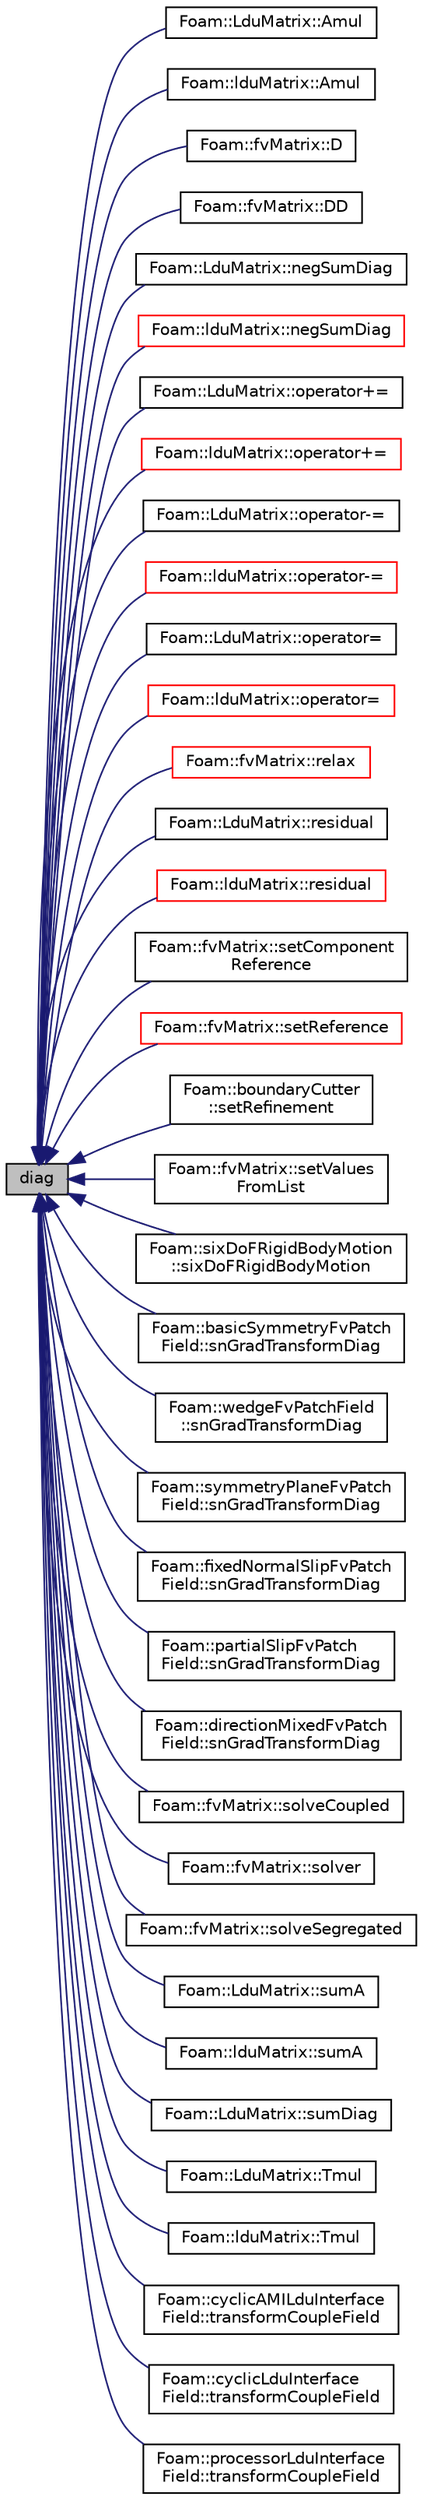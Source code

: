 digraph "diag"
{
  bgcolor="transparent";
  edge [fontname="Helvetica",fontsize="10",labelfontname="Helvetica",labelfontsize="10"];
  node [fontname="Helvetica",fontsize="10",shape=record];
  rankdir="LR";
  Node1 [label="diag",height=0.2,width=0.4,color="black", fillcolor="grey75", style="filled", fontcolor="black"];
  Node1 -> Node2 [dir="back",color="midnightblue",fontsize="10",style="solid",fontname="Helvetica"];
  Node2 [label="Foam::LduMatrix::Amul",height=0.2,width=0.4,color="black",URL="$a01283.html#a81dd19c1a558205dfb82faab2a2753c0",tooltip="Matrix multiplication. "];
  Node1 -> Node3 [dir="back",color="midnightblue",fontsize="10",style="solid",fontname="Helvetica"];
  Node3 [label="Foam::lduMatrix::Amul",height=0.2,width=0.4,color="black",URL="$a01282.html#a356332b0cbbd88cc1f4450fe79acc678",tooltip="Matrix multiplication with updated interfaces. "];
  Node1 -> Node4 [dir="back",color="midnightblue",fontsize="10",style="solid",fontname="Helvetica"];
  Node4 [label="Foam::fvMatrix::D",height=0.2,width=0.4,color="black",URL="$a00875.html#a7a81d5d6b991b817dd4dc96b498aa5c0",tooltip="Return the matrix scalar diagonal. "];
  Node1 -> Node5 [dir="back",color="midnightblue",fontsize="10",style="solid",fontname="Helvetica"];
  Node5 [label="Foam::fvMatrix::DD",height=0.2,width=0.4,color="black",URL="$a00875.html#a66380f6490cbf166be39cad0d992a8eb",tooltip="Return the matrix Type diagonal. "];
  Node1 -> Node6 [dir="back",color="midnightblue",fontsize="10",style="solid",fontname="Helvetica"];
  Node6 [label="Foam::LduMatrix::negSumDiag",height=0.2,width=0.4,color="black",URL="$a01283.html#a7ad351a572b04686613ec1f9650ad95c"];
  Node1 -> Node7 [dir="back",color="midnightblue",fontsize="10",style="solid",fontname="Helvetica"];
  Node7 [label="Foam::lduMatrix::negSumDiag",height=0.2,width=0.4,color="red",URL="$a01282.html#a7ad351a572b04686613ec1f9650ad95c"];
  Node1 -> Node8 [dir="back",color="midnightblue",fontsize="10",style="solid",fontname="Helvetica"];
  Node8 [label="Foam::LduMatrix::operator+=",height=0.2,width=0.4,color="black",URL="$a01283.html#a67cb5e721083def89a8775562081caeb"];
  Node1 -> Node9 [dir="back",color="midnightblue",fontsize="10",style="solid",fontname="Helvetica"];
  Node9 [label="Foam::lduMatrix::operator+=",height=0.2,width=0.4,color="red",URL="$a01282.html#aba4577bbc1ccadb63a82720d75378b4a"];
  Node1 -> Node10 [dir="back",color="midnightblue",fontsize="10",style="solid",fontname="Helvetica"];
  Node10 [label="Foam::LduMatrix::operator-=",height=0.2,width=0.4,color="black",URL="$a01283.html#ade231ee3b05d977629dbaeeb2c538dae"];
  Node1 -> Node11 [dir="back",color="midnightblue",fontsize="10",style="solid",fontname="Helvetica"];
  Node11 [label="Foam::lduMatrix::operator-=",height=0.2,width=0.4,color="red",URL="$a01282.html#ad74d793450215c8520bbee8e3084139d"];
  Node1 -> Node12 [dir="back",color="midnightblue",fontsize="10",style="solid",fontname="Helvetica"];
  Node12 [label="Foam::LduMatrix::operator=",height=0.2,width=0.4,color="black",URL="$a01283.html#a855e48a9b4e9d4ea44f93b8120b41905"];
  Node1 -> Node13 [dir="back",color="midnightblue",fontsize="10",style="solid",fontname="Helvetica"];
  Node13 [label="Foam::lduMatrix::operator=",height=0.2,width=0.4,color="red",URL="$a01282.html#a0ce71b9a590f3426bdfe3401df8df1fb"];
  Node1 -> Node14 [dir="back",color="midnightblue",fontsize="10",style="solid",fontname="Helvetica"];
  Node14 [label="Foam::fvMatrix::relax",height=0.2,width=0.4,color="red",URL="$a00875.html#a06343b944c91a56352ebf646011c212e",tooltip="Relax matrix (for steady-state solution). "];
  Node1 -> Node15 [dir="back",color="midnightblue",fontsize="10",style="solid",fontname="Helvetica"];
  Node15 [label="Foam::LduMatrix::residual",height=0.2,width=0.4,color="black",URL="$a01283.html#ad0a8c421e08313868d919c8600b40ac4"];
  Node1 -> Node16 [dir="back",color="midnightblue",fontsize="10",style="solid",fontname="Helvetica"];
  Node16 [label="Foam::lduMatrix::residual",height=0.2,width=0.4,color="red",URL="$a01282.html#a993f699d9efc5bc6a82b0c8b6e86c78a"];
  Node1 -> Node17 [dir="back",color="midnightblue",fontsize="10",style="solid",fontname="Helvetica"];
  Node17 [label="Foam::fvMatrix::setComponent\lReference",height=0.2,width=0.4,color="black",URL="$a00875.html#a98221dfccd28360ab97b358fdddde083",tooltip="Set reference level for a component of the solution. "];
  Node1 -> Node18 [dir="back",color="midnightblue",fontsize="10",style="solid",fontname="Helvetica"];
  Node18 [label="Foam::fvMatrix::setReference",height=0.2,width=0.4,color="red",URL="$a00875.html#a954c04bea3c4c0220047c21ca5e38763",tooltip="Set reference level for solution. "];
  Node1 -> Node19 [dir="back",color="midnightblue",fontsize="10",style="solid",fontname="Helvetica"];
  Node19 [label="Foam::boundaryCutter\l::setRefinement",height=0.2,width=0.4,color="black",URL="$a00150.html#ae6930353f029f71d7726d9992c9538f9",tooltip="Do actual cutting with cut description. Inserts mesh changes. "];
  Node1 -> Node20 [dir="back",color="midnightblue",fontsize="10",style="solid",fontname="Helvetica"];
  Node20 [label="Foam::fvMatrix::setValues\lFromList",height=0.2,width=0.4,color="black",URL="$a00875.html#ae2373f8bf20e55920fbe1157213a9858",tooltip="Set solution in given cells to the specified values. "];
  Node1 -> Node21 [dir="back",color="midnightblue",fontsize="10",style="solid",fontname="Helvetica"];
  Node21 [label="Foam::sixDoFRigidBodyMotion\l::sixDoFRigidBodyMotion",height=0.2,width=0.4,color="black",URL="$a02325.html#afaa54b33e7778659eee2b572e10012af",tooltip="Construct from constant and state dictionaries. "];
  Node1 -> Node22 [dir="back",color="midnightblue",fontsize="10",style="solid",fontname="Helvetica"];
  Node22 [label="Foam::basicSymmetryFvPatch\lField::snGradTransformDiag",height=0.2,width=0.4,color="black",URL="$a00122.html#a34aea5f8557ad4398ecbd1d9a04ee5df",tooltip="Return face-gradient transform diagonal. "];
  Node1 -> Node23 [dir="back",color="midnightblue",fontsize="10",style="solid",fontname="Helvetica"];
  Node23 [label="Foam::wedgeFvPatchField\l::snGradTransformDiag",height=0.2,width=0.4,color="black",URL="$a02856.html#a34aea5f8557ad4398ecbd1d9a04ee5df",tooltip="Return face-gradient transform diagonal. "];
  Node1 -> Node24 [dir="back",color="midnightblue",fontsize="10",style="solid",fontname="Helvetica"];
  Node24 [label="Foam::symmetryPlaneFvPatch\lField::snGradTransformDiag",height=0.2,width=0.4,color="black",URL="$a02526.html#a34aea5f8557ad4398ecbd1d9a04ee5df",tooltip="Return face-gradient transform diagonal. "];
  Node1 -> Node25 [dir="back",color="midnightblue",fontsize="10",style="solid",fontname="Helvetica"];
  Node25 [label="Foam::fixedNormalSlipFvPatch\lField::snGradTransformDiag",height=0.2,width=0.4,color="black",URL="$a00828.html#a34aea5f8557ad4398ecbd1d9a04ee5df",tooltip="Return face-gradient transform diagonal. "];
  Node1 -> Node26 [dir="back",color="midnightblue",fontsize="10",style="solid",fontname="Helvetica"];
  Node26 [label="Foam::partialSlipFvPatch\lField::snGradTransformDiag",height=0.2,width=0.4,color="black",URL="$a01772.html#a34aea5f8557ad4398ecbd1d9a04ee5df",tooltip="Return face-gradient transform diagonal. "];
  Node1 -> Node27 [dir="back",color="midnightblue",fontsize="10",style="solid",fontname="Helvetica"];
  Node27 [label="Foam::directionMixedFvPatch\lField::snGradTransformDiag",height=0.2,width=0.4,color="black",URL="$a00543.html#a34aea5f8557ad4398ecbd1d9a04ee5df",tooltip="Return face-gradient transform diagonal. "];
  Node1 -> Node28 [dir="back",color="midnightblue",fontsize="10",style="solid",fontname="Helvetica"];
  Node28 [label="Foam::fvMatrix::solveCoupled",height=0.2,width=0.4,color="black",URL="$a00875.html#ab36072dfe5324780d08a7e030c52be5e",tooltip="Solve coupled returning the solution statistics. "];
  Node1 -> Node29 [dir="back",color="midnightblue",fontsize="10",style="solid",fontname="Helvetica"];
  Node29 [label="Foam::fvMatrix::solver",height=0.2,width=0.4,color="black",URL="$a00875.html#a2fd08b1a69b135af347fd79770631e25"];
  Node1 -> Node30 [dir="back",color="midnightblue",fontsize="10",style="solid",fontname="Helvetica"];
  Node30 [label="Foam::fvMatrix::solveSegregated",height=0.2,width=0.4,color="black",URL="$a00875.html#ac81931f1f6bf41327f87ae877d370449",tooltip="Solve segregated returning the solution statistics. "];
  Node1 -> Node31 [dir="back",color="midnightblue",fontsize="10",style="solid",fontname="Helvetica"];
  Node31 [label="Foam::LduMatrix::sumA",height=0.2,width=0.4,color="black",URL="$a01283.html#ac9e3f97d156a133b7ab41858c14ab5e1",tooltip="Sum the coefficients on each row of the matrix. "];
  Node1 -> Node32 [dir="back",color="midnightblue",fontsize="10",style="solid",fontname="Helvetica"];
  Node32 [label="Foam::lduMatrix::sumA",height=0.2,width=0.4,color="black",URL="$a01282.html#a1ee2ed3984be5768ec28254acb84a35d",tooltip="Sum the coefficients on each row of the matrix. "];
  Node1 -> Node33 [dir="back",color="midnightblue",fontsize="10",style="solid",fontname="Helvetica"];
  Node33 [label="Foam::LduMatrix::sumDiag",height=0.2,width=0.4,color="black",URL="$a01283.html#a2034fb6b7d0fc02febd7b511e063d285"];
  Node1 -> Node34 [dir="back",color="midnightblue",fontsize="10",style="solid",fontname="Helvetica"];
  Node34 [label="Foam::LduMatrix::Tmul",height=0.2,width=0.4,color="black",URL="$a01283.html#ab5b1cedb80af6747065c4289346f9430",tooltip="Matrix transpose multiplication. "];
  Node1 -> Node35 [dir="back",color="midnightblue",fontsize="10",style="solid",fontname="Helvetica"];
  Node35 [label="Foam::lduMatrix::Tmul",height=0.2,width=0.4,color="black",URL="$a01282.html#a2600584c14747e45b037baf3a3c730a8",tooltip="Matrix transpose multiplication with updated interfaces. "];
  Node1 -> Node36 [dir="back",color="midnightblue",fontsize="10",style="solid",fontname="Helvetica"];
  Node36 [label="Foam::cyclicAMILduInterface\lField::transformCoupleField",height=0.2,width=0.4,color="black",URL="$a00471.html#aabf9d83d0d55b2c3ea7c991ce977cfbe",tooltip="Transform given patch internal field. "];
  Node1 -> Node37 [dir="back",color="midnightblue",fontsize="10",style="solid",fontname="Helvetica"];
  Node37 [label="Foam::cyclicLduInterface\lField::transformCoupleField",height=0.2,width=0.4,color="black",URL="$a00481.html#ac3eabbddb9916ed65e7b3eea819b4dfd",tooltip="Transform given patch component field. "];
  Node1 -> Node38 [dir="back",color="midnightblue",fontsize="10",style="solid",fontname="Helvetica"];
  Node38 [label="Foam::processorLduInterface\lField::transformCoupleField",height=0.2,width=0.4,color="black",URL="$a01990.html#ac3eabbddb9916ed65e7b3eea819b4dfd",tooltip="Transform given patch component field. "];
}
